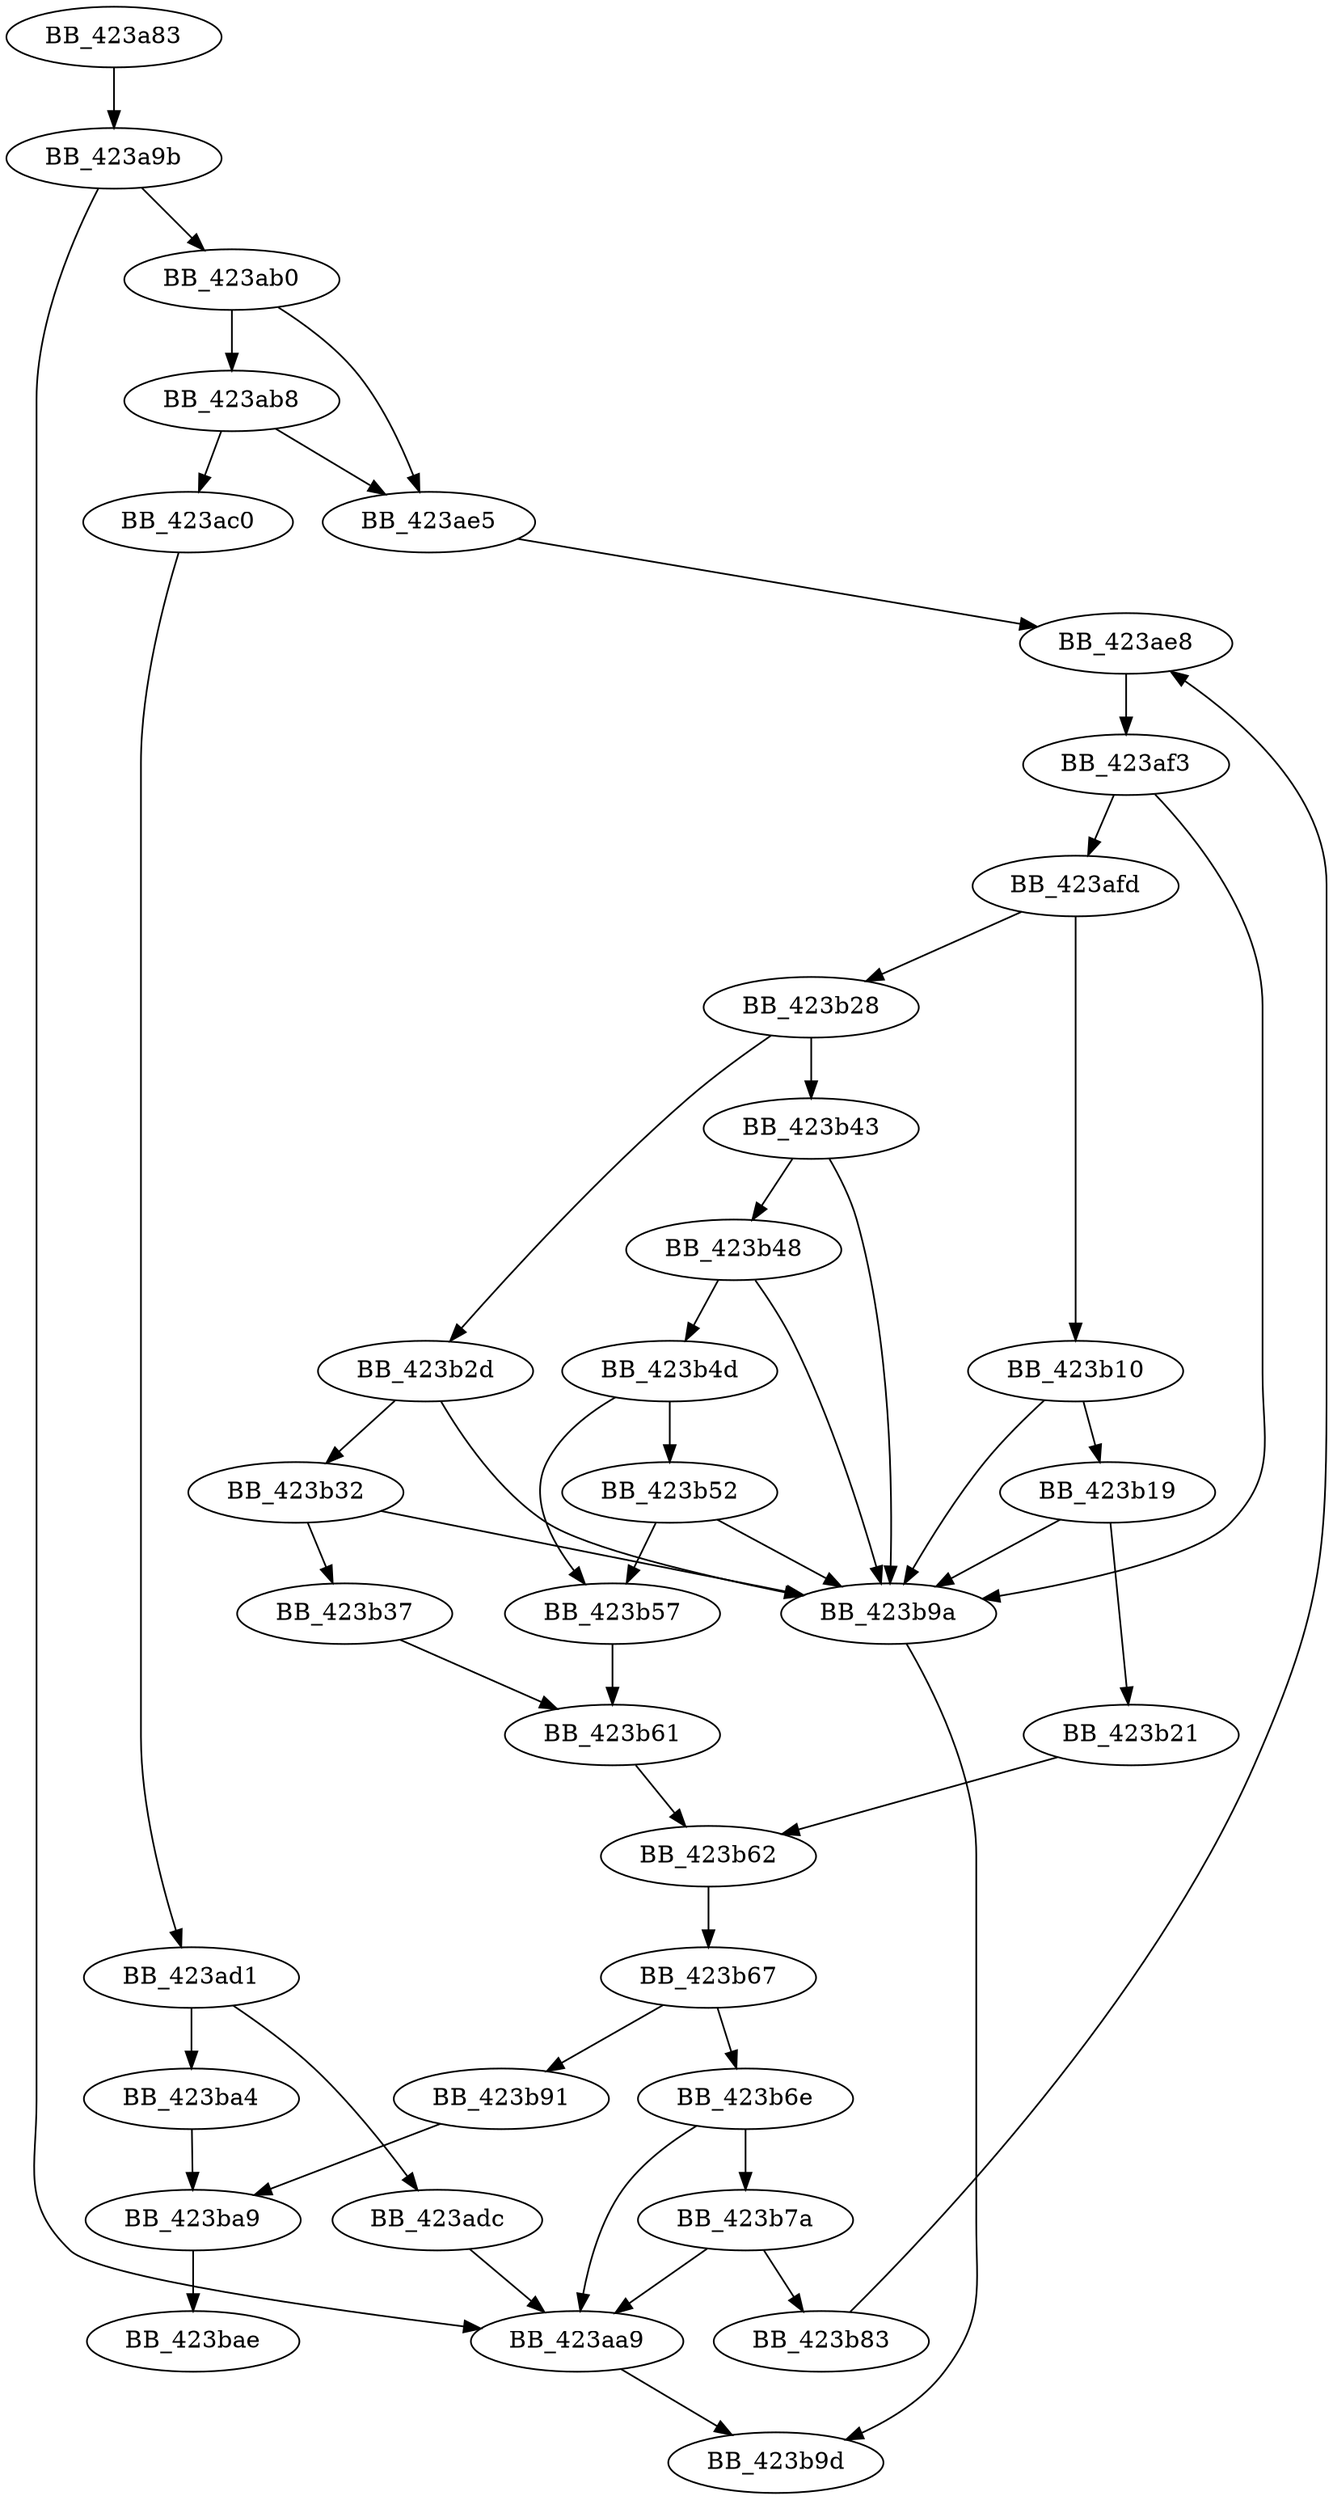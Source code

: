 DiGraph ___lc_wcstolc{
BB_423a83->BB_423a9b
BB_423a9b->BB_423aa9
BB_423a9b->BB_423ab0
BB_423aa9->BB_423b9d
BB_423ab0->BB_423ab8
BB_423ab0->BB_423ae5
BB_423ab8->BB_423ac0
BB_423ab8->BB_423ae5
BB_423ac0->BB_423ad1
BB_423ad1->BB_423adc
BB_423ad1->BB_423ba4
BB_423adc->BB_423aa9
BB_423ae5->BB_423ae8
BB_423ae8->BB_423af3
BB_423af3->BB_423afd
BB_423af3->BB_423b9a
BB_423afd->BB_423b10
BB_423afd->BB_423b28
BB_423b10->BB_423b19
BB_423b10->BB_423b9a
BB_423b19->BB_423b21
BB_423b19->BB_423b9a
BB_423b21->BB_423b62
BB_423b28->BB_423b2d
BB_423b28->BB_423b43
BB_423b2d->BB_423b32
BB_423b2d->BB_423b9a
BB_423b32->BB_423b37
BB_423b32->BB_423b9a
BB_423b37->BB_423b61
BB_423b43->BB_423b48
BB_423b43->BB_423b9a
BB_423b48->BB_423b4d
BB_423b48->BB_423b9a
BB_423b4d->BB_423b52
BB_423b4d->BB_423b57
BB_423b52->BB_423b57
BB_423b52->BB_423b9a
BB_423b57->BB_423b61
BB_423b61->BB_423b62
BB_423b62->BB_423b67
BB_423b67->BB_423b6e
BB_423b67->BB_423b91
BB_423b6e->BB_423aa9
BB_423b6e->BB_423b7a
BB_423b7a->BB_423aa9
BB_423b7a->BB_423b83
BB_423b83->BB_423ae8
BB_423b91->BB_423ba9
BB_423b9a->BB_423b9d
BB_423ba4->BB_423ba9
BB_423ba9->BB_423bae
}
